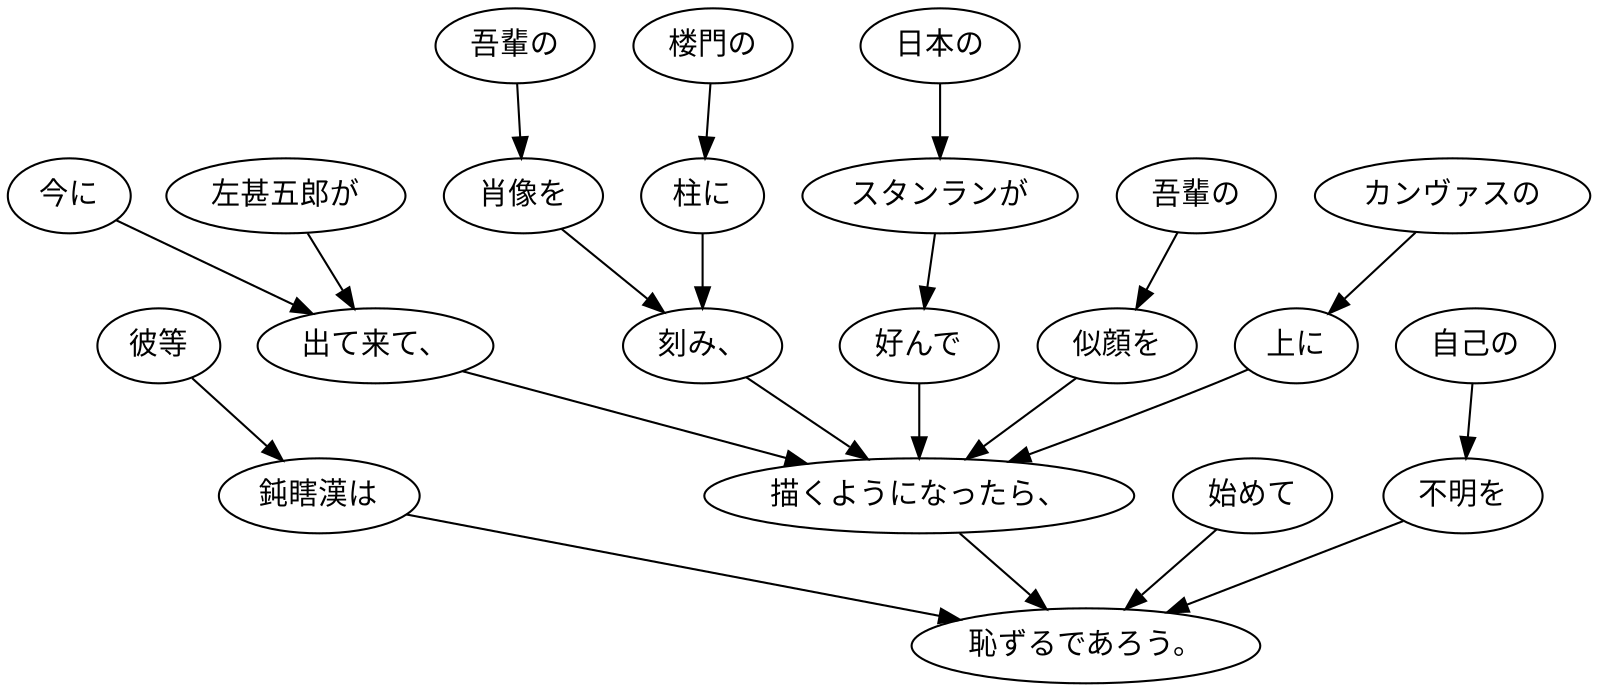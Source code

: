 digraph graph1313 {
	node0 [label="今に"];
	node1 [label="左甚五郎が"];
	node2 [label="出て来て、"];
	node3 [label="吾輩の"];
	node4 [label="肖像を"];
	node5 [label="楼門の"];
	node6 [label="柱に"];
	node7 [label="刻み、"];
	node8 [label="日本の"];
	node9 [label="スタンランが"];
	node10 [label="好んで"];
	node11 [label="吾輩の"];
	node12 [label="似顔を"];
	node13 [label="カンヴァスの"];
	node14 [label="上に"];
	node15 [label="描くようになったら、"];
	node16 [label="彼等"];
	node17 [label="鈍瞎漢は"];
	node18 [label="始めて"];
	node19 [label="自己の"];
	node20 [label="不明を"];
	node21 [label="恥ずるであろう。"];
	node0 -> node2;
	node1 -> node2;
	node2 -> node15;
	node3 -> node4;
	node4 -> node7;
	node5 -> node6;
	node6 -> node7;
	node7 -> node15;
	node8 -> node9;
	node9 -> node10;
	node10 -> node15;
	node11 -> node12;
	node12 -> node15;
	node13 -> node14;
	node14 -> node15;
	node15 -> node21;
	node16 -> node17;
	node17 -> node21;
	node18 -> node21;
	node19 -> node20;
	node20 -> node21;
}
